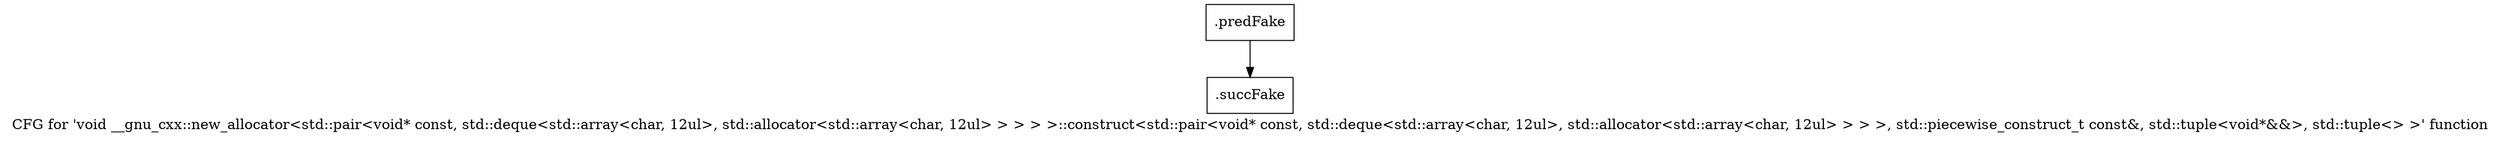 digraph "CFG for 'void __gnu_cxx::new_allocator\<std::pair\<void* const, std::deque\<std::array\<char, 12ul\>, std::allocator\<std::array\<char, 12ul\> \> \> \> \>::construct\<std::pair\<void* const, std::deque\<std::array\<char, 12ul\>, std::allocator\<std::array\<char, 12ul\> \> \> \>, std::piecewise_construct_t const&, std::tuple\<void*&&\>, std::tuple\<\> \>' function" {
	label="CFG for 'void __gnu_cxx::new_allocator\<std::pair\<void* const, std::deque\<std::array\<char, 12ul\>, std::allocator\<std::array\<char, 12ul\> \> \> \> \>::construct\<std::pair\<void* const, std::deque\<std::array\<char, 12ul\>, std::allocator\<std::array\<char, 12ul\> \> \> \>, std::piecewise_construct_t const&, std::tuple\<void*&&\>, std::tuple\<\> \>' function";

	Node0x46b4b00 [shape=record,filename="",linenumber="",label="{.predFake}"];
	Node0x46b4b00 -> Node0x47df4b0[ callList="" memoryops="" filename="/media/miguel/NewVolume/Linux/Xilinx/Vitis_HLS/2020.2/tps/lnx64/gcc-6.2.0/lib/gcc/x86_64-pc-linux-gnu/6.2.0/../../../../include/c++/6.2.0/ext/new_allocator.h" execusionnum="2"];
	Node0x47df4b0 [shape=record,filename="/media/miguel/NewVolume/Linux/Xilinx/Vitis_HLS/2020.2/tps/lnx64/gcc-6.2.0/lib/gcc/x86_64-pc-linux-gnu/6.2.0/../../../../include/c++/6.2.0/ext/new_allocator.h",linenumber="120",label="{.succFake}"];
}
